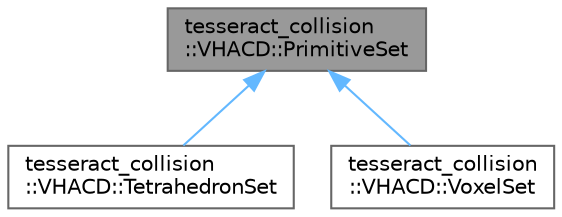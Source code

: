 digraph "tesseract_collision::VHACD::PrimitiveSet"
{
 // LATEX_PDF_SIZE
  bgcolor="transparent";
  edge [fontname=Helvetica,fontsize=10,labelfontname=Helvetica,labelfontsize=10];
  node [fontname=Helvetica,fontsize=10,shape=box,height=0.2,width=0.4];
  Node1 [label="tesseract_collision\l::VHACD::PrimitiveSet",height=0.2,width=0.4,color="gray40", fillcolor="grey60", style="filled", fontcolor="black",tooltip=" "];
  Node1 -> Node2 [dir="back",color="steelblue1",style="solid"];
  Node2 [label="tesseract_collision\l::VHACD::TetrahedronSet",height=0.2,width=0.4,color="gray40", fillcolor="white", style="filled",URL="$da/dfb/classtesseract__collision_1_1VHACD_1_1TetrahedronSet.html",tooltip=" "];
  Node1 -> Node3 [dir="back",color="steelblue1",style="solid"];
  Node3 [label="tesseract_collision\l::VHACD::VoxelSet",height=0.2,width=0.4,color="gray40", fillcolor="white", style="filled",URL="$df/dfc/classtesseract__collision_1_1VHACD_1_1VoxelSet.html",tooltip=" "];
}
